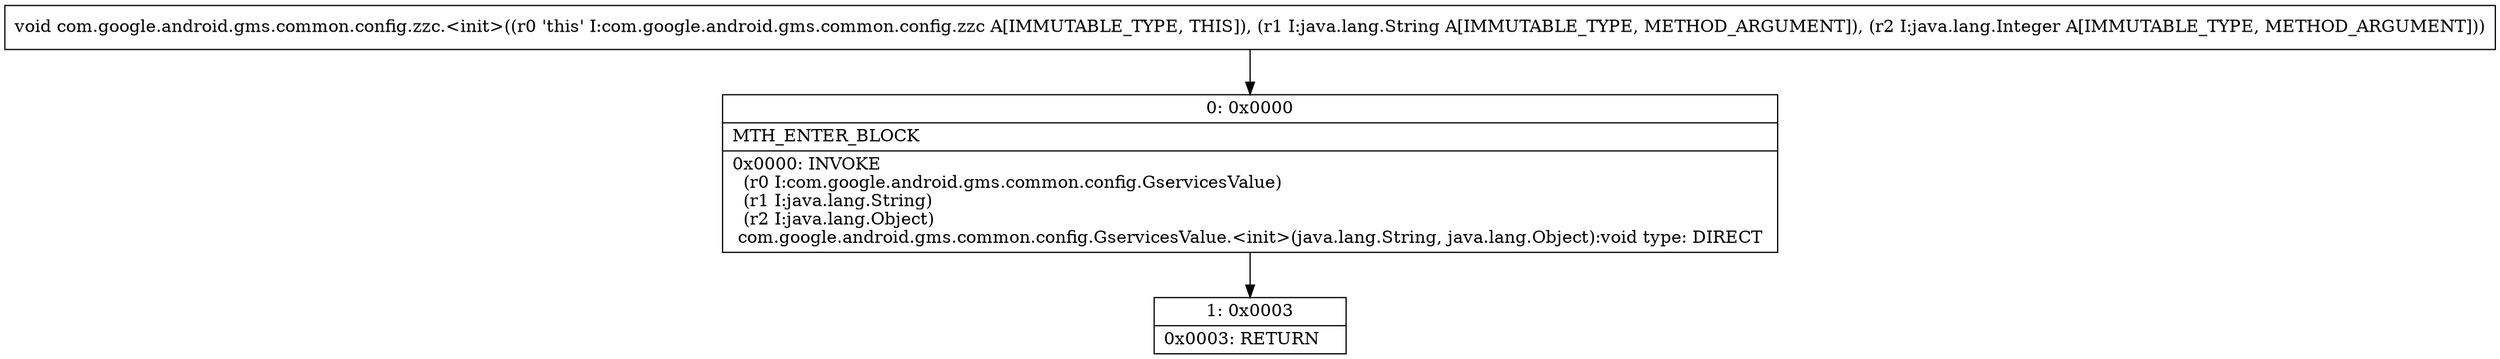 digraph "CFG forcom.google.android.gms.common.config.zzc.\<init\>(Ljava\/lang\/String;Ljava\/lang\/Integer;)V" {
Node_0 [shape=record,label="{0\:\ 0x0000|MTH_ENTER_BLOCK\l|0x0000: INVOKE  \l  (r0 I:com.google.android.gms.common.config.GservicesValue)\l  (r1 I:java.lang.String)\l  (r2 I:java.lang.Object)\l com.google.android.gms.common.config.GservicesValue.\<init\>(java.lang.String, java.lang.Object):void type: DIRECT \l}"];
Node_1 [shape=record,label="{1\:\ 0x0003|0x0003: RETURN   \l}"];
MethodNode[shape=record,label="{void com.google.android.gms.common.config.zzc.\<init\>((r0 'this' I:com.google.android.gms.common.config.zzc A[IMMUTABLE_TYPE, THIS]), (r1 I:java.lang.String A[IMMUTABLE_TYPE, METHOD_ARGUMENT]), (r2 I:java.lang.Integer A[IMMUTABLE_TYPE, METHOD_ARGUMENT])) }"];
MethodNode -> Node_0;
Node_0 -> Node_1;
}

